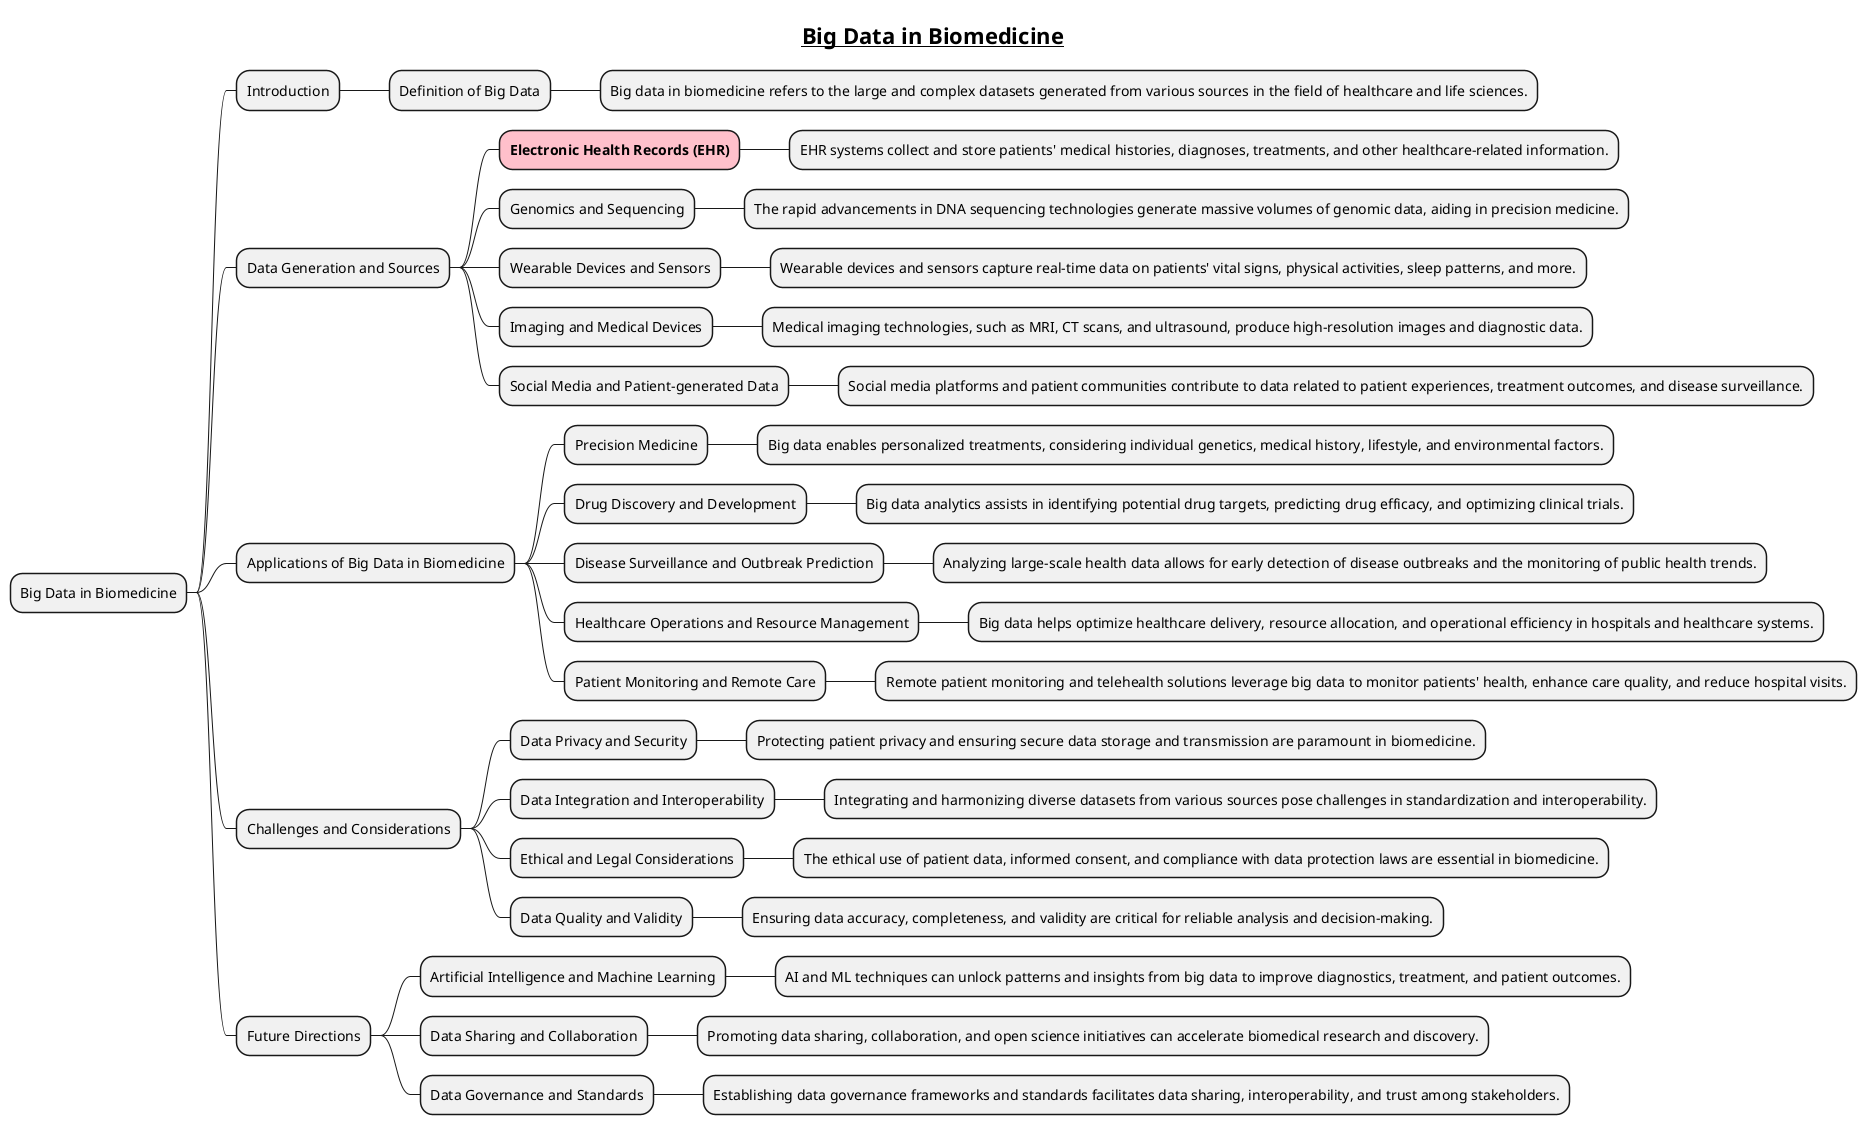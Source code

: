 @startmindmap
title =__Big Data in Biomedicine__

* Big Data in Biomedicine
** Introduction
*** Definition of Big Data
**** Big data in biomedicine refers to the large and complex datasets generated from various sources in the field of healthcare and life sciences.

** Data Generation and Sources
***[#pink] **Electronic Health Records (EHR)**
**** EHR systems collect and store patients' medical histories, diagnoses, treatments, and other healthcare-related information.

*** Genomics and Sequencing
**** The rapid advancements in DNA sequencing technologies generate massive volumes of genomic data, aiding in precision medicine.

*** Wearable Devices and Sensors
**** Wearable devices and sensors capture real-time data on patients' vital signs, physical activities, sleep patterns, and more.

*** Imaging and Medical Devices
**** Medical imaging technologies, such as MRI, CT scans, and ultrasound, produce high-resolution images and diagnostic data.

*** Social Media and Patient-generated Data
**** Social media platforms and patient communities contribute to data related to patient experiences, treatment outcomes, and disease surveillance.

** Applications of Big Data in Biomedicine
*** Precision Medicine
**** Big data enables personalized treatments, considering individual genetics, medical history, lifestyle, and environmental factors.

*** Drug Discovery and Development
**** Big data analytics assists in identifying potential drug targets, predicting drug efficacy, and optimizing clinical trials.

*** Disease Surveillance and Outbreak Prediction
**** Analyzing large-scale health data allows for early detection of disease outbreaks and the monitoring of public health trends.

*** Healthcare Operations and Resource Management
**** Big data helps optimize healthcare delivery, resource allocation, and operational efficiency in hospitals and healthcare systems.

*** Patient Monitoring and Remote Care
**** Remote patient monitoring and telehealth solutions leverage big data to monitor patients' health, enhance care quality, and reduce hospital visits.

** Challenges and Considerations
*** Data Privacy and Security
**** Protecting patient privacy and ensuring secure data storage and transmission are paramount in biomedicine.

*** Data Integration and Interoperability
**** Integrating and harmonizing diverse datasets from various sources pose challenges in standardization and interoperability.

*** Ethical and Legal Considerations
**** The ethical use of patient data, informed consent, and compliance with data protection laws are essential in biomedicine.

*** Data Quality and Validity
**** Ensuring data accuracy, completeness, and validity are critical for reliable analysis and decision-making.

** Future Directions
*** Artificial Intelligence and Machine Learning
**** AI and ML techniques can unlock patterns and insights from big data to improve diagnostics, treatment, and patient outcomes.

*** Data Sharing and Collaboration
**** Promoting data sharing, collaboration, and open science initiatives can accelerate biomedical research and discovery.

*** Data Governance and Standards
**** Establishing data governance frameworks and standards facilitates data sharing, interoperability, and trust among stakeholders.

@endmindmap
